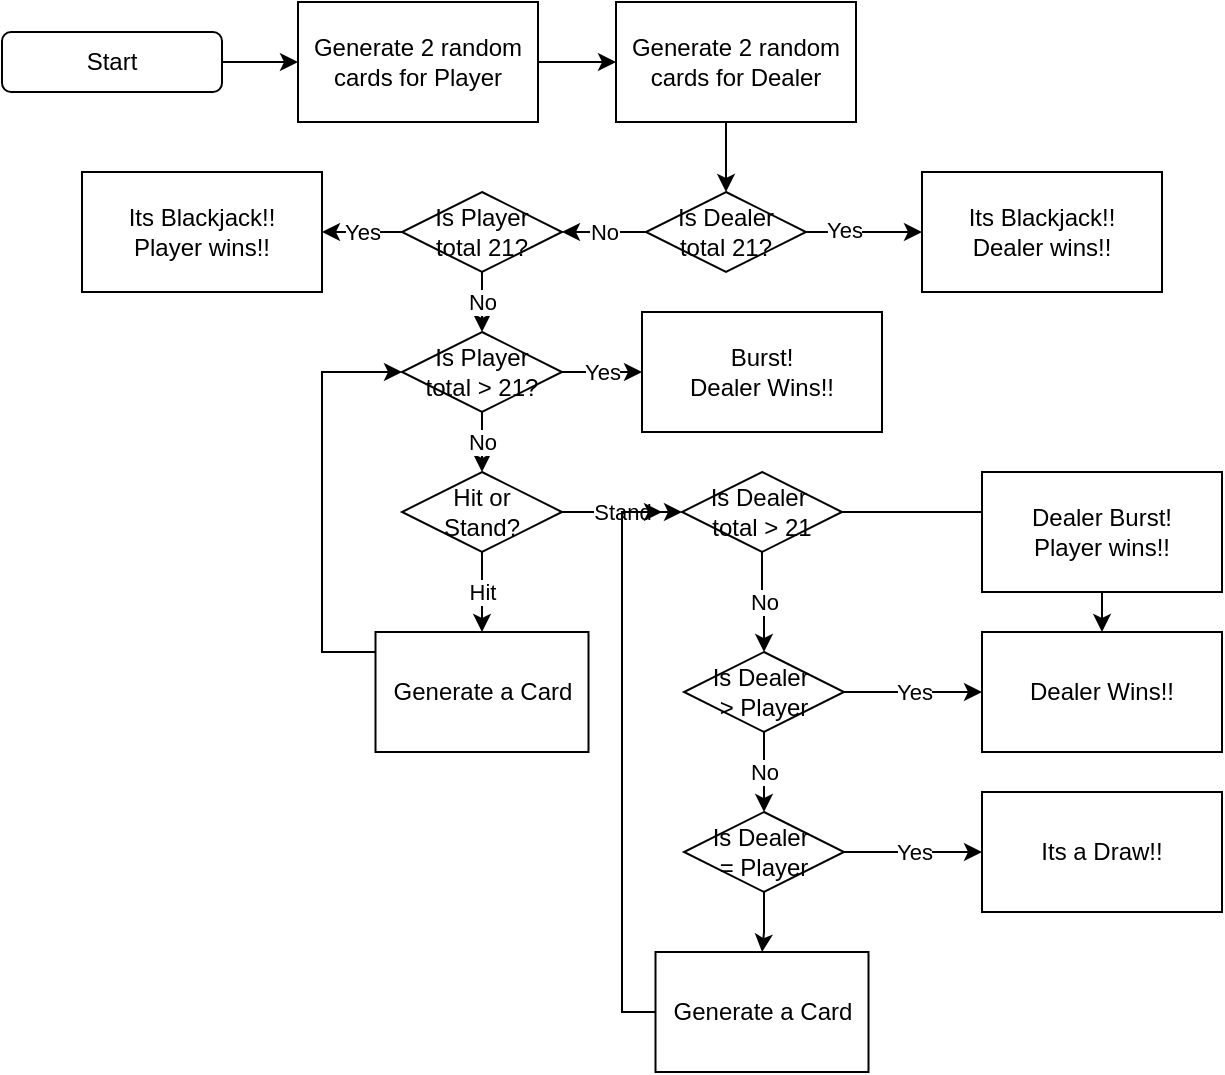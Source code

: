 <mxfile version="15.8.2" type="github">
  <diagram id="hdE3rku1YJ5EQBi32LEU" name="Page-1">
    <mxGraphModel dx="1154" dy="508" grid="1" gridSize="10" guides="1" tooltips="1" connect="1" arrows="1" fold="1" page="1" pageScale="1" pageWidth="850" pageHeight="1100" math="0" shadow="0">
      <root>
        <mxCell id="0" />
        <mxCell id="1" parent="0" />
        <mxCell id="6wpjzhj1WaeNJ_ekcqtX-84" value="" style="edgeStyle=elbowEdgeStyle;rounded=0;orthogonalLoop=1;jettySize=auto;html=1;" edge="1" parent="1" source="6wpjzhj1WaeNJ_ekcqtX-1" target="6wpjzhj1WaeNJ_ekcqtX-6">
          <mxGeometry relative="1" as="geometry" />
        </mxCell>
        <mxCell id="6wpjzhj1WaeNJ_ekcqtX-1" value="Start" style="rounded=1;whiteSpace=wrap;html=1;" vertex="1" parent="1">
          <mxGeometry x="40" y="40" width="110" height="30" as="geometry" />
        </mxCell>
        <mxCell id="6wpjzhj1WaeNJ_ekcqtX-85" value="" style="edgeStyle=elbowEdgeStyle;rounded=0;orthogonalLoop=1;jettySize=auto;html=1;" edge="1" parent="1" source="6wpjzhj1WaeNJ_ekcqtX-6" target="6wpjzhj1WaeNJ_ekcqtX-17">
          <mxGeometry relative="1" as="geometry" />
        </mxCell>
        <mxCell id="6wpjzhj1WaeNJ_ekcqtX-6" value="Generate 2 random cards for Player" style="whiteSpace=wrap;html=1;" vertex="1" parent="1">
          <mxGeometry x="188" y="25" width="120" height="60" as="geometry" />
        </mxCell>
        <mxCell id="6wpjzhj1WaeNJ_ekcqtX-86" value="" style="edgeStyle=elbowEdgeStyle;rounded=0;orthogonalLoop=1;jettySize=auto;html=1;" edge="1" parent="1" source="6wpjzhj1WaeNJ_ekcqtX-17" target="6wpjzhj1WaeNJ_ekcqtX-41">
          <mxGeometry relative="1" as="geometry" />
        </mxCell>
        <mxCell id="6wpjzhj1WaeNJ_ekcqtX-17" value="Generate 2 random cards for Dealer" style="whiteSpace=wrap;html=1;" vertex="1" parent="1">
          <mxGeometry x="347" y="25" width="120" height="60" as="geometry" />
        </mxCell>
        <mxCell id="6wpjzhj1WaeNJ_ekcqtX-83" value="" style="edgeStyle=elbowEdgeStyle;rounded=0;orthogonalLoop=1;jettySize=auto;html=1;" edge="1" parent="1" source="6wpjzhj1WaeNJ_ekcqtX-41" target="6wpjzhj1WaeNJ_ekcqtX-42">
          <mxGeometry relative="1" as="geometry" />
        </mxCell>
        <mxCell id="6wpjzhj1WaeNJ_ekcqtX-87" value="Yes" style="edgeLabel;html=1;align=center;verticalAlign=middle;resizable=0;points=[];" vertex="1" connectable="0" parent="6wpjzhj1WaeNJ_ekcqtX-83">
          <mxGeometry x="-0.345" y="1" relative="1" as="geometry">
            <mxPoint as="offset" />
          </mxGeometry>
        </mxCell>
        <mxCell id="6wpjzhj1WaeNJ_ekcqtX-92" value="No" style="edgeStyle=elbowEdgeStyle;rounded=0;orthogonalLoop=1;jettySize=auto;html=1;" edge="1" parent="1" source="6wpjzhj1WaeNJ_ekcqtX-41" target="6wpjzhj1WaeNJ_ekcqtX-91">
          <mxGeometry relative="1" as="geometry" />
        </mxCell>
        <mxCell id="6wpjzhj1WaeNJ_ekcqtX-41" value="Is Dealer &lt;br&gt;total 21?" style="rhombus;whiteSpace=wrap;html=1;" vertex="1" parent="1">
          <mxGeometry x="362" y="120" width="80" height="40" as="geometry" />
        </mxCell>
        <mxCell id="6wpjzhj1WaeNJ_ekcqtX-42" value="Its Blackjack!! &lt;br&gt;Dealer wins!!" style="whiteSpace=wrap;html=1;" vertex="1" parent="1">
          <mxGeometry x="500" y="110" width="120" height="60" as="geometry" />
        </mxCell>
        <mxCell id="6wpjzhj1WaeNJ_ekcqtX-94" value="Yes" style="edgeStyle=elbowEdgeStyle;rounded=0;orthogonalLoop=1;jettySize=auto;html=1;" edge="1" parent="1" source="6wpjzhj1WaeNJ_ekcqtX-91" target="6wpjzhj1WaeNJ_ekcqtX-93">
          <mxGeometry relative="1" as="geometry" />
        </mxCell>
        <mxCell id="6wpjzhj1WaeNJ_ekcqtX-96" value="No" style="edgeStyle=elbowEdgeStyle;rounded=0;orthogonalLoop=1;jettySize=auto;html=1;" edge="1" parent="1" source="6wpjzhj1WaeNJ_ekcqtX-91" target="6wpjzhj1WaeNJ_ekcqtX-95">
          <mxGeometry relative="1" as="geometry" />
        </mxCell>
        <mxCell id="6wpjzhj1WaeNJ_ekcqtX-91" value="Is Player&lt;br&gt;total 21?" style="rhombus;whiteSpace=wrap;html=1;" vertex="1" parent="1">
          <mxGeometry x="240" y="120" width="80" height="40" as="geometry" />
        </mxCell>
        <mxCell id="6wpjzhj1WaeNJ_ekcqtX-93" value="Its Blackjack!! &lt;br&gt;Player wins!!" style="whiteSpace=wrap;html=1;" vertex="1" parent="1">
          <mxGeometry x="80" y="110" width="120" height="60" as="geometry" />
        </mxCell>
        <mxCell id="6wpjzhj1WaeNJ_ekcqtX-98" value="No" style="edgeStyle=elbowEdgeStyle;rounded=0;orthogonalLoop=1;jettySize=auto;html=1;" edge="1" parent="1" source="6wpjzhj1WaeNJ_ekcqtX-95" target="6wpjzhj1WaeNJ_ekcqtX-97">
          <mxGeometry relative="1" as="geometry" />
        </mxCell>
        <mxCell id="6wpjzhj1WaeNJ_ekcqtX-100" value="Yes" style="edgeStyle=elbowEdgeStyle;rounded=0;orthogonalLoop=1;jettySize=auto;html=1;" edge="1" parent="1" source="6wpjzhj1WaeNJ_ekcqtX-95" target="6wpjzhj1WaeNJ_ekcqtX-99">
          <mxGeometry relative="1" as="geometry" />
        </mxCell>
        <mxCell id="6wpjzhj1WaeNJ_ekcqtX-95" value="Is Player&lt;br&gt;total &amp;gt; 21?" style="rhombus;whiteSpace=wrap;html=1;" vertex="1" parent="1">
          <mxGeometry x="240" y="190" width="80" height="40" as="geometry" />
        </mxCell>
        <mxCell id="6wpjzhj1WaeNJ_ekcqtX-102" value="Hit" style="edgeStyle=elbowEdgeStyle;rounded=0;orthogonalLoop=1;jettySize=auto;html=1;" edge="1" parent="1" source="6wpjzhj1WaeNJ_ekcqtX-97" target="6wpjzhj1WaeNJ_ekcqtX-101">
          <mxGeometry relative="1" as="geometry" />
        </mxCell>
        <mxCell id="6wpjzhj1WaeNJ_ekcqtX-105" value="Stand" style="edgeStyle=orthogonalEdgeStyle;rounded=0;orthogonalLoop=1;jettySize=auto;html=1;" edge="1" parent="1" source="6wpjzhj1WaeNJ_ekcqtX-97" target="6wpjzhj1WaeNJ_ekcqtX-104">
          <mxGeometry relative="1" as="geometry" />
        </mxCell>
        <mxCell id="6wpjzhj1WaeNJ_ekcqtX-97" value="Hit or &lt;br&gt;Stand?" style="rhombus;whiteSpace=wrap;html=1;" vertex="1" parent="1">
          <mxGeometry x="240" y="260" width="80" height="40" as="geometry" />
        </mxCell>
        <mxCell id="6wpjzhj1WaeNJ_ekcqtX-99" value="Burst! &lt;br&gt;Dealer Wins!!" style="whiteSpace=wrap;html=1;" vertex="1" parent="1">
          <mxGeometry x="360" y="180" width="120" height="60" as="geometry" />
        </mxCell>
        <mxCell id="6wpjzhj1WaeNJ_ekcqtX-103" style="edgeStyle=orthogonalEdgeStyle;rounded=0;orthogonalLoop=1;jettySize=auto;html=1;entryX=0;entryY=0.5;entryDx=0;entryDy=0;" edge="1" parent="1" source="6wpjzhj1WaeNJ_ekcqtX-101" target="6wpjzhj1WaeNJ_ekcqtX-95">
          <mxGeometry relative="1" as="geometry">
            <Array as="points">
              <mxPoint x="200" y="350" />
              <mxPoint x="200" y="210" />
            </Array>
          </mxGeometry>
        </mxCell>
        <mxCell id="6wpjzhj1WaeNJ_ekcqtX-101" value="Generate a Card" style="whiteSpace=wrap;html=1;" vertex="1" parent="1">
          <mxGeometry x="226.75" y="340" width="106.5" height="60" as="geometry" />
        </mxCell>
        <mxCell id="6wpjzhj1WaeNJ_ekcqtX-107" value="" style="edgeStyle=orthogonalEdgeStyle;rounded=0;orthogonalLoop=1;jettySize=auto;html=1;" edge="1" parent="1" source="6wpjzhj1WaeNJ_ekcqtX-104" target="6wpjzhj1WaeNJ_ekcqtX-106">
          <mxGeometry relative="1" as="geometry" />
        </mxCell>
        <mxCell id="6wpjzhj1WaeNJ_ekcqtX-109" value="No" style="edgeStyle=orthogonalEdgeStyle;rounded=0;orthogonalLoop=1;jettySize=auto;html=1;" edge="1" parent="1" source="6wpjzhj1WaeNJ_ekcqtX-104" target="6wpjzhj1WaeNJ_ekcqtX-108">
          <mxGeometry relative="1" as="geometry" />
        </mxCell>
        <mxCell id="6wpjzhj1WaeNJ_ekcqtX-104" value="Is Dealer&amp;nbsp;&lt;br&gt;total &amp;gt; 21" style="rhombus;whiteSpace=wrap;html=1;" vertex="1" parent="1">
          <mxGeometry x="380" y="260" width="80" height="40" as="geometry" />
        </mxCell>
        <mxCell id="6wpjzhj1WaeNJ_ekcqtX-106" value="Dealer Wins!!" style="whiteSpace=wrap;html=1;" vertex="1" parent="1">
          <mxGeometry x="530" y="340" width="120" height="60" as="geometry" />
        </mxCell>
        <mxCell id="6wpjzhj1WaeNJ_ekcqtX-113" value="Yes" style="edgeStyle=orthogonalEdgeStyle;rounded=0;orthogonalLoop=1;jettySize=auto;html=1;" edge="1" parent="1" source="6wpjzhj1WaeNJ_ekcqtX-108" target="6wpjzhj1WaeNJ_ekcqtX-106">
          <mxGeometry relative="1" as="geometry" />
        </mxCell>
        <mxCell id="6wpjzhj1WaeNJ_ekcqtX-119" value="No" style="edgeStyle=orthogonalEdgeStyle;rounded=0;orthogonalLoop=1;jettySize=auto;html=1;" edge="1" parent="1" source="6wpjzhj1WaeNJ_ekcqtX-108" target="6wpjzhj1WaeNJ_ekcqtX-118">
          <mxGeometry relative="1" as="geometry" />
        </mxCell>
        <mxCell id="6wpjzhj1WaeNJ_ekcqtX-108" value="Is Dealer&amp;nbsp;&lt;br&gt;&amp;gt; Player" style="rhombus;whiteSpace=wrap;html=1;" vertex="1" parent="1">
          <mxGeometry x="381" y="350" width="80" height="40" as="geometry" />
        </mxCell>
        <mxCell id="6wpjzhj1WaeNJ_ekcqtX-110" value="Dealer Burst! &lt;br&gt;Player wins!!" style="whiteSpace=wrap;html=1;" vertex="1" parent="1">
          <mxGeometry x="530" y="260" width="120" height="60" as="geometry" />
        </mxCell>
        <mxCell id="6wpjzhj1WaeNJ_ekcqtX-124" style="edgeStyle=orthogonalEdgeStyle;rounded=0;orthogonalLoop=1;jettySize=auto;html=1;" edge="1" parent="1" source="6wpjzhj1WaeNJ_ekcqtX-114">
          <mxGeometry relative="1" as="geometry">
            <mxPoint x="370" y="280" as="targetPoint" />
            <Array as="points">
              <mxPoint x="350" y="530" />
              <mxPoint x="350" y="280" />
            </Array>
          </mxGeometry>
        </mxCell>
        <mxCell id="6wpjzhj1WaeNJ_ekcqtX-114" value="Generate a Card" style="whiteSpace=wrap;html=1;" vertex="1" parent="1">
          <mxGeometry x="366.75" y="500" width="106.5" height="60" as="geometry" />
        </mxCell>
        <mxCell id="6wpjzhj1WaeNJ_ekcqtX-121" value="Yes" style="edgeStyle=orthogonalEdgeStyle;rounded=0;orthogonalLoop=1;jettySize=auto;html=1;" edge="1" parent="1" source="6wpjzhj1WaeNJ_ekcqtX-118" target="6wpjzhj1WaeNJ_ekcqtX-120">
          <mxGeometry relative="1" as="geometry" />
        </mxCell>
        <mxCell id="6wpjzhj1WaeNJ_ekcqtX-122" value="" style="edgeStyle=orthogonalEdgeStyle;rounded=0;orthogonalLoop=1;jettySize=auto;html=1;" edge="1" parent="1" source="6wpjzhj1WaeNJ_ekcqtX-118" target="6wpjzhj1WaeNJ_ekcqtX-114">
          <mxGeometry relative="1" as="geometry" />
        </mxCell>
        <mxCell id="6wpjzhj1WaeNJ_ekcqtX-118" value="Is Dealer&amp;nbsp;&lt;br&gt;= Player" style="rhombus;whiteSpace=wrap;html=1;" vertex="1" parent="1">
          <mxGeometry x="381" y="430" width="80" height="40" as="geometry" />
        </mxCell>
        <mxCell id="6wpjzhj1WaeNJ_ekcqtX-120" value="Its a Draw!!" style="whiteSpace=wrap;html=1;" vertex="1" parent="1">
          <mxGeometry x="530" y="420" width="120" height="60" as="geometry" />
        </mxCell>
      </root>
    </mxGraphModel>
  </diagram>
</mxfile>
